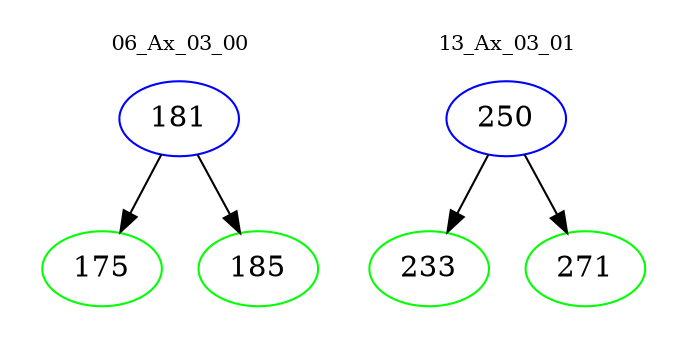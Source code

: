 digraph{
subgraph cluster_0 {
color = white
label = "06_Ax_03_00";
fontsize=10;
T0_181 [label="181", color="blue"]
T0_181 -> T0_175 [color="black"]
T0_175 [label="175", color="green"]
T0_181 -> T0_185 [color="black"]
T0_185 [label="185", color="green"]
}
subgraph cluster_1 {
color = white
label = "13_Ax_03_01";
fontsize=10;
T1_250 [label="250", color="blue"]
T1_250 -> T1_233 [color="black"]
T1_233 [label="233", color="green"]
T1_250 -> T1_271 [color="black"]
T1_271 [label="271", color="green"]
}
}
